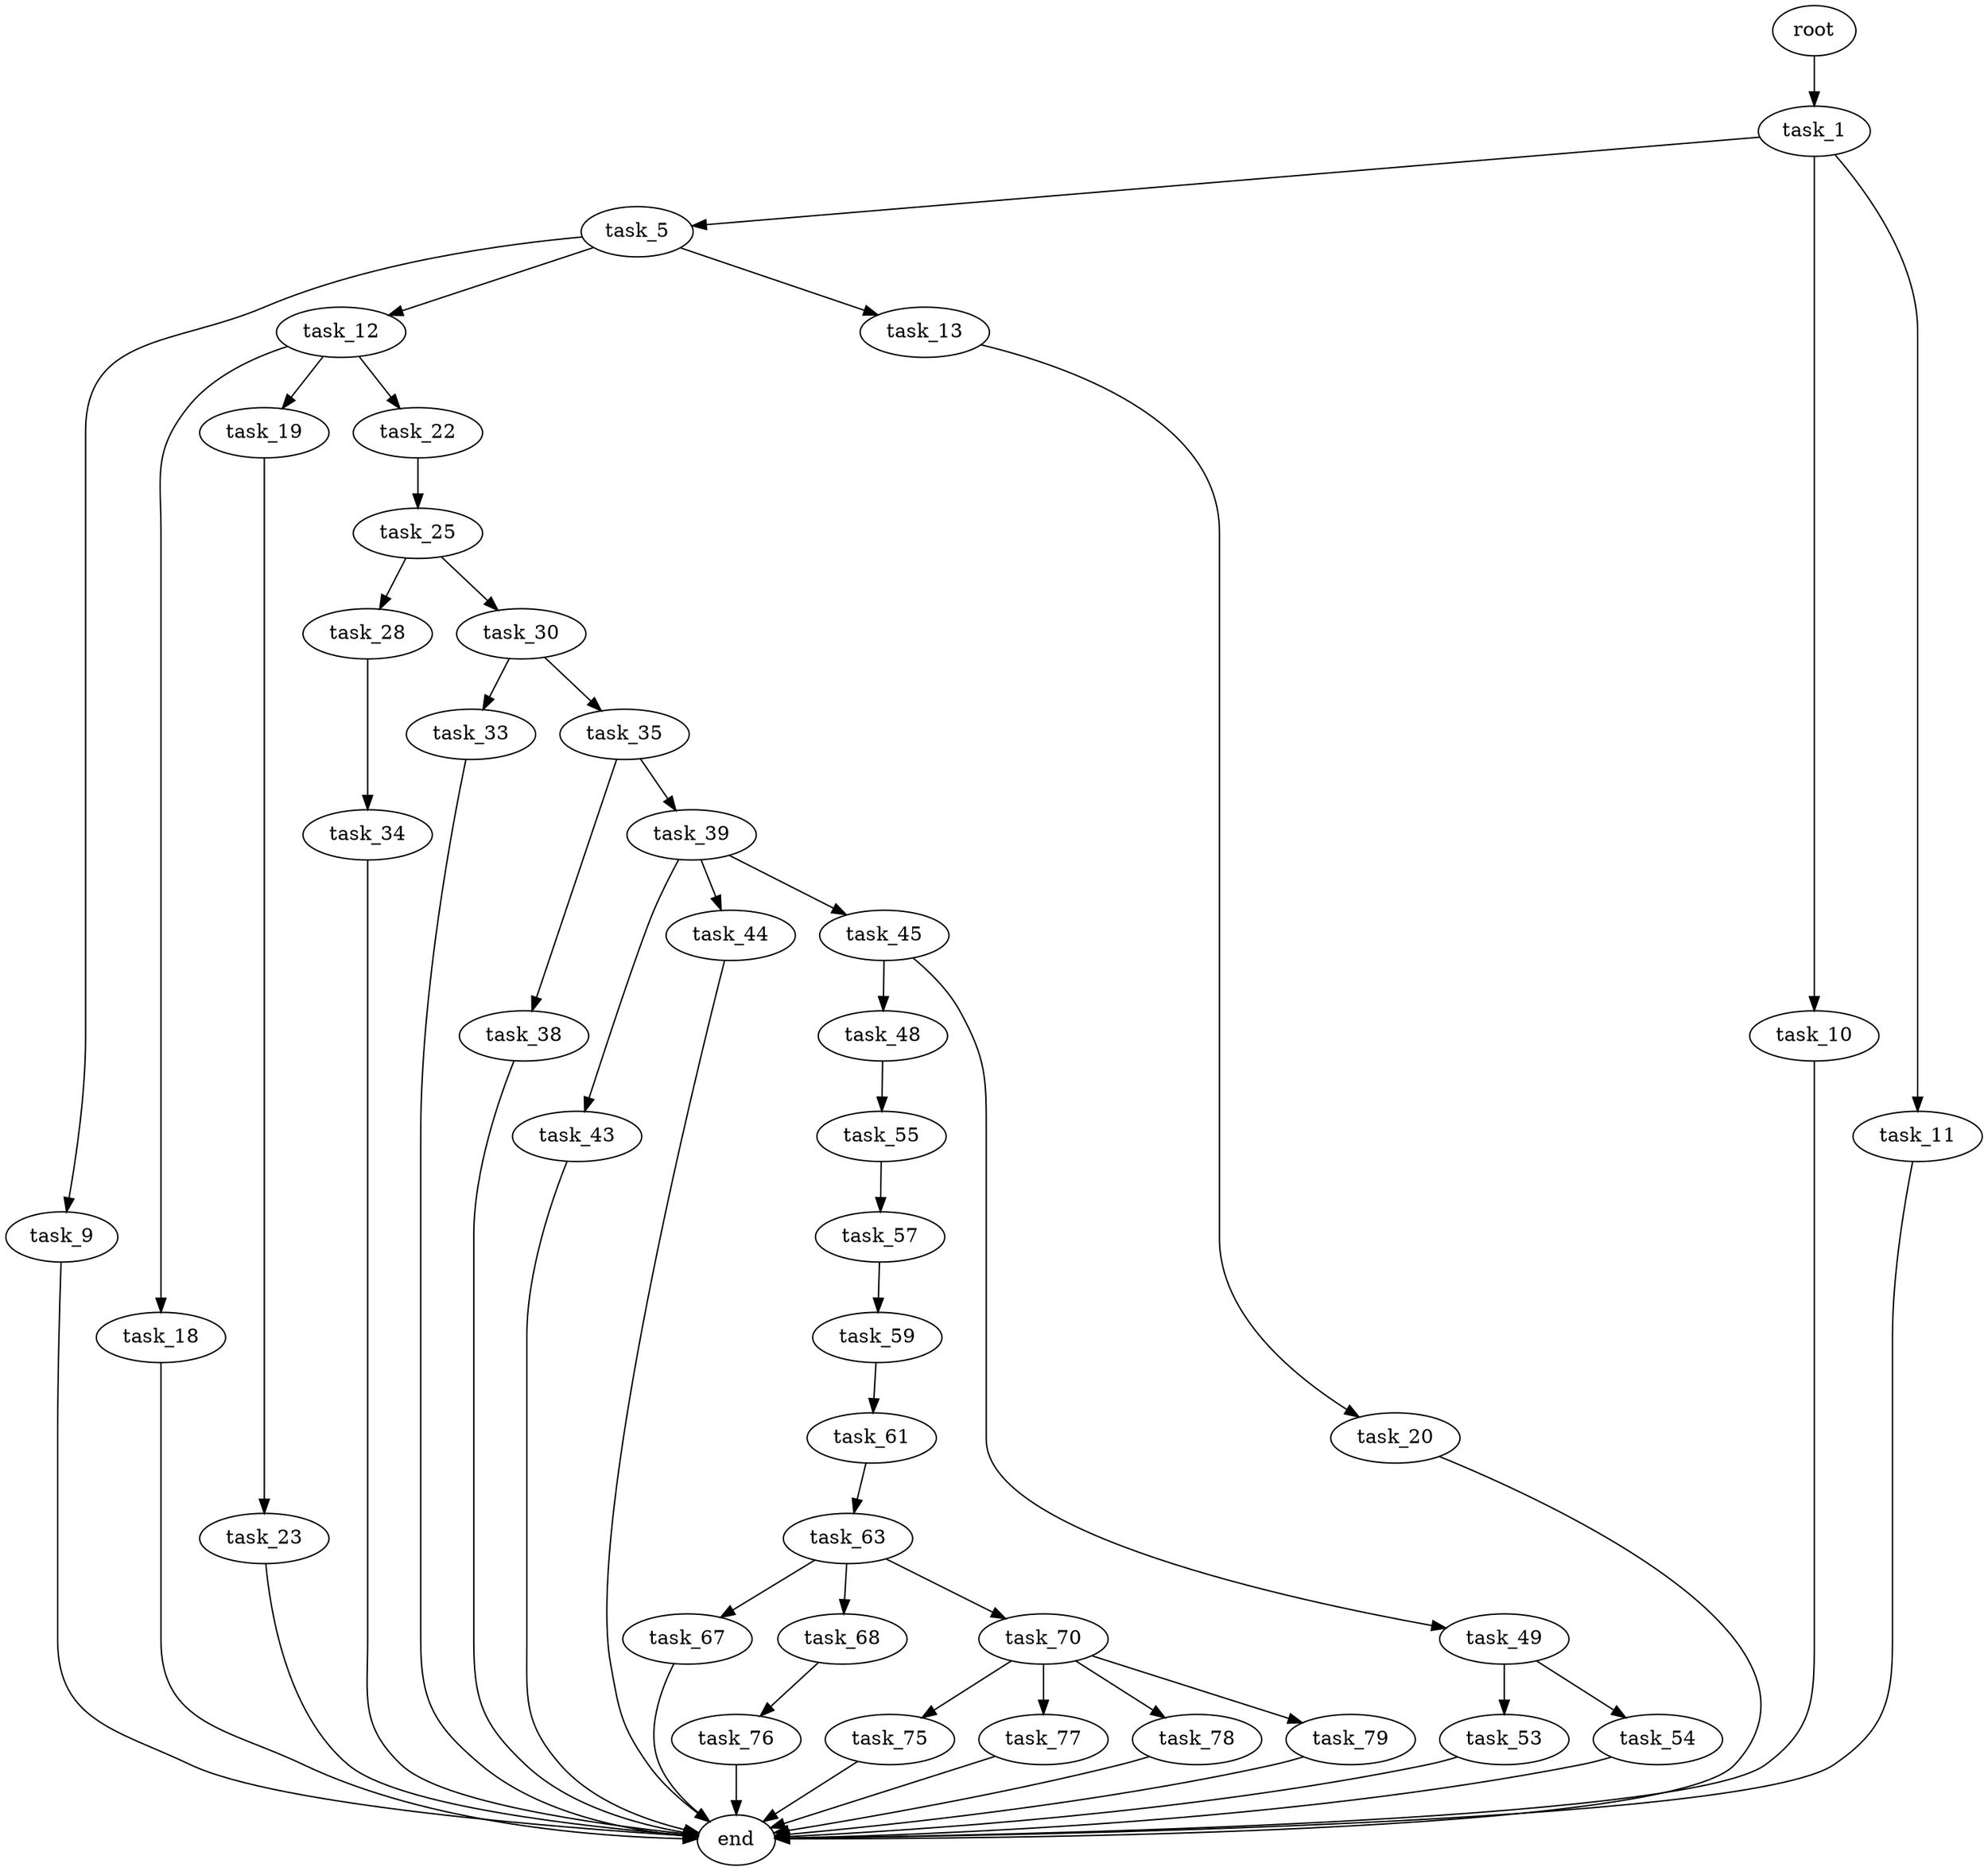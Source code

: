digraph G {
  root [size="0.000000"];
  task_1 [size="644781950571.000000"];
  task_5 [size="782757789696.000000"];
  task_9 [size="28991029248.000000"];
  task_10 [size="41127696796.000000"];
  task_11 [size="598992714717.000000"];
  task_12 [size="827753369749.000000"];
  task_13 [size="366987189124.000000"];
  task_18 [size="4930994256.000000"];
  task_19 [size="37522642339.000000"];
  task_20 [size="10051305525.000000"];
  task_22 [size="80949705523.000000"];
  task_23 [size="118014896200.000000"];
  task_25 [size="12374116567.000000"];
  task_28 [size="9060228280.000000"];
  task_30 [size="8589934592.000000"];
  task_33 [size="38289031682.000000"];
  task_34 [size="129226026842.000000"];
  task_35 [size="4487366102.000000"];
  task_38 [size="8589934592.000000"];
  task_39 [size="549755813888.000000"];
  task_43 [size="79780838813.000000"];
  task_44 [size="37100505649.000000"];
  task_45 [size="40202046042.000000"];
  task_48 [size="117203986986.000000"];
  task_49 [size="9489948592.000000"];
  task_53 [size="210179538376.000000"];
  task_54 [size="549755813888.000000"];
  task_55 [size="782757789696.000000"];
  task_57 [size="282883674451.000000"];
  task_59 [size="28991029248.000000"];
  task_61 [size="103745840001.000000"];
  task_63 [size="44448602853.000000"];
  task_67 [size="28991029248.000000"];
  task_68 [size="549755813888.000000"];
  task_70 [size="8589934592.000000"];
  task_75 [size="3280099715.000000"];
  task_76 [size="68719476736.000000"];
  task_77 [size="782757789696.000000"];
  task_78 [size="898594805162.000000"];
  task_79 [size="456709441393.000000"];
  end [size="0.000000"];

  root -> task_1 [size="1.000000"];
  task_1 -> task_5 [size="679477248.000000"];
  task_1 -> task_10 [size="679477248.000000"];
  task_1 -> task_11 [size="679477248.000000"];
  task_5 -> task_9 [size="679477248.000000"];
  task_5 -> task_12 [size="679477248.000000"];
  task_5 -> task_13 [size="679477248.000000"];
  task_9 -> end [size="1.000000"];
  task_10 -> end [size="1.000000"];
  task_11 -> end [size="1.000000"];
  task_12 -> task_18 [size="536870912.000000"];
  task_12 -> task_19 [size="536870912.000000"];
  task_12 -> task_22 [size="536870912.000000"];
  task_13 -> task_20 [size="411041792.000000"];
  task_18 -> end [size="1.000000"];
  task_19 -> task_23 [size="33554432.000000"];
  task_20 -> end [size="1.000000"];
  task_22 -> task_25 [size="75497472.000000"];
  task_23 -> end [size="1.000000"];
  task_25 -> task_28 [size="679477248.000000"];
  task_25 -> task_30 [size="679477248.000000"];
  task_28 -> task_34 [size="411041792.000000"];
  task_30 -> task_33 [size="33554432.000000"];
  task_30 -> task_35 [size="33554432.000000"];
  task_33 -> end [size="1.000000"];
  task_34 -> end [size="1.000000"];
  task_35 -> task_38 [size="75497472.000000"];
  task_35 -> task_39 [size="75497472.000000"];
  task_38 -> end [size="1.000000"];
  task_39 -> task_43 [size="536870912.000000"];
  task_39 -> task_44 [size="536870912.000000"];
  task_39 -> task_45 [size="536870912.000000"];
  task_43 -> end [size="1.000000"];
  task_44 -> end [size="1.000000"];
  task_45 -> task_48 [size="838860800.000000"];
  task_45 -> task_49 [size="838860800.000000"];
  task_48 -> task_55 [size="209715200.000000"];
  task_49 -> task_53 [size="209715200.000000"];
  task_49 -> task_54 [size="209715200.000000"];
  task_53 -> end [size="1.000000"];
  task_54 -> end [size="1.000000"];
  task_55 -> task_57 [size="679477248.000000"];
  task_57 -> task_59 [size="209715200.000000"];
  task_59 -> task_61 [size="75497472.000000"];
  task_61 -> task_63 [size="134217728.000000"];
  task_63 -> task_67 [size="33554432.000000"];
  task_63 -> task_68 [size="33554432.000000"];
  task_63 -> task_70 [size="33554432.000000"];
  task_67 -> end [size="1.000000"];
  task_68 -> task_76 [size="536870912.000000"];
  task_70 -> task_75 [size="33554432.000000"];
  task_70 -> task_77 [size="33554432.000000"];
  task_70 -> task_78 [size="33554432.000000"];
  task_70 -> task_79 [size="33554432.000000"];
  task_75 -> end [size="1.000000"];
  task_76 -> end [size="1.000000"];
  task_77 -> end [size="1.000000"];
  task_78 -> end [size="1.000000"];
  task_79 -> end [size="1.000000"];
}
